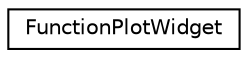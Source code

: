digraph "Graphical Class Hierarchy"
{
  edge [fontname="Helvetica",fontsize="10",labelfontname="Helvetica",labelfontsize="10"];
  node [fontname="Helvetica",fontsize="10",shape=record];
  rankdir="LR";
  Node0 [label="FunctionPlotWidget",height=0.2,width=0.4,color="black", fillcolor="white", style="filled",URL="$classFunctionPlotWidget.html",tooltip="provides GUI to all the functionalities of the library "];
}
